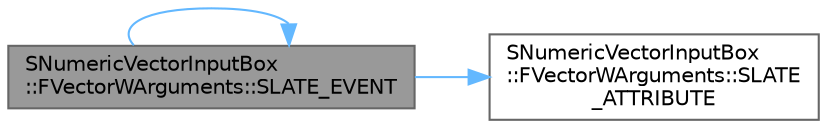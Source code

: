 digraph "SNumericVectorInputBox::FVectorWArguments::SLATE_EVENT"
{
 // INTERACTIVE_SVG=YES
 // LATEX_PDF_SIZE
  bgcolor="transparent";
  edge [fontname=Helvetica,fontsize=10,labelfontname=Helvetica,labelfontsize=10];
  node [fontname=Helvetica,fontsize=10,shape=box,height=0.2,width=0.4];
  rankdir="LR";
  Node1 [id="Node000001",label="SNumericVectorInputBox\l::FVectorWArguments::SLATE_EVENT",height=0.2,width=0.4,color="gray40", fillcolor="grey60", style="filled", fontcolor="black",tooltip="Called when the W value of the vector is committed."];
  Node1 -> Node2 [id="edge1_Node000001_Node000002",color="steelblue1",style="solid",tooltip=" "];
  Node2 [id="Node000002",label="SNumericVectorInputBox\l::FVectorWArguments::SLATE\l_ATTRIBUTE",height=0.2,width=0.4,color="grey40", fillcolor="white", style="filled",URL="$db/dd3/structSNumericVectorInputBox_1_1FVectorWArguments.html#a881ed1ebf33a9581048953564ad947b6",tooltip="W Component of the vector."];
  Node1 -> Node1 [id="edge2_Node000001_Node000001",color="steelblue1",style="solid",tooltip=" "];
}
